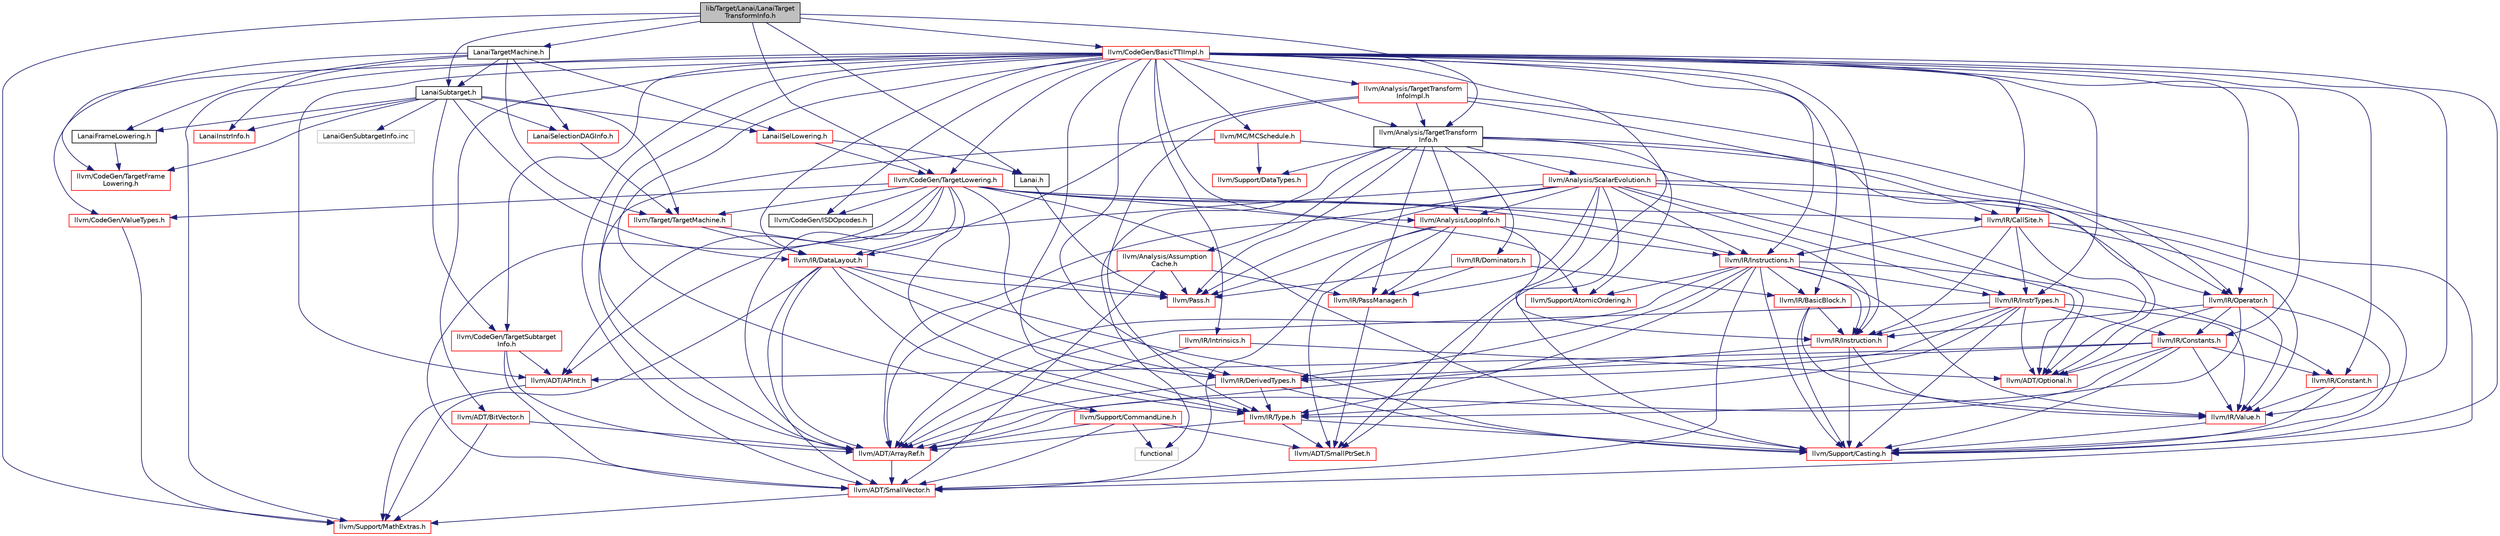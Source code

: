 digraph "lib/Target/Lanai/LanaiTargetTransformInfo.h"
{
 // LATEX_PDF_SIZE
  bgcolor="transparent";
  edge [fontname="Helvetica",fontsize="10",labelfontname="Helvetica",labelfontsize="10"];
  node [fontname="Helvetica",fontsize="10",shape="box"];
  Node1 [label="lib/Target/Lanai/LanaiTarget\lTransformInfo.h",height=0.2,width=0.4,color="black", fillcolor="grey75", style="filled", fontcolor="black",tooltip=" "];
  Node1 -> Node2 [color="midnightblue",fontsize="10",style="solid",fontname="Helvetica"];
  Node2 [label="Lanai.h",height=0.2,width=0.4,color="black",URL="$Lanai_8h.html",tooltip=" "];
  Node2 -> Node3 [color="midnightblue",fontsize="10",style="solid",fontname="Helvetica"];
  Node3 [label="llvm/Pass.h",height=0.2,width=0.4,color="red",URL="$Pass_8h.html",tooltip=" "];
  Node1 -> Node71 [color="midnightblue",fontsize="10",style="solid",fontname="Helvetica"];
  Node71 [label="LanaiSubtarget.h",height=0.2,width=0.4,color="black",URL="$LanaiSubtarget_8h.html",tooltip=" "];
  Node71 -> Node72 [color="midnightblue",fontsize="10",style="solid",fontname="Helvetica"];
  Node72 [label="LanaiFrameLowering.h",height=0.2,width=0.4,color="black",URL="$LanaiFrameLowering_8h.html",tooltip=" "];
  Node72 -> Node73 [color="midnightblue",fontsize="10",style="solid",fontname="Helvetica"];
  Node73 [label="llvm/CodeGen/TargetFrame\lLowering.h",height=0.2,width=0.4,color="red",URL="$TargetFrameLowering_8h.html",tooltip=" "];
  Node71 -> Node197 [color="midnightblue",fontsize="10",style="solid",fontname="Helvetica"];
  Node197 [label="LanaiISelLowering.h",height=0.2,width=0.4,color="red",URL="$LanaiISelLowering_8h.html",tooltip=" "];
  Node197 -> Node2 [color="midnightblue",fontsize="10",style="solid",fontname="Helvetica"];
  Node197 -> Node223 [color="midnightblue",fontsize="10",style="solid",fontname="Helvetica"];
  Node223 [label="llvm/CodeGen/TargetLowering.h",height=0.2,width=0.4,color="red",URL="$TargetLowering_8h.html",tooltip="This file describes how to lower LLVM code to machine code."];
  Node223 -> Node123 [color="midnightblue",fontsize="10",style="solid",fontname="Helvetica"];
  Node123 [label="llvm/ADT/APInt.h",height=0.2,width=0.4,color="red",URL="$APInt_8h.html",tooltip="This file implements a class to represent arbitrary precision integral constant values and operations..."];
  Node123 -> Node22 [color="midnightblue",fontsize="10",style="solid",fontname="Helvetica"];
  Node22 [label="llvm/Support/MathExtras.h",height=0.2,width=0.4,color="red",URL="$MathExtras_8h.html",tooltip=" "];
  Node223 -> Node52 [color="midnightblue",fontsize="10",style="solid",fontname="Helvetica"];
  Node52 [label="llvm/ADT/ArrayRef.h",height=0.2,width=0.4,color="red",URL="$ArrayRef_8h.html",tooltip=" "];
  Node52 -> Node17 [color="midnightblue",fontsize="10",style="solid",fontname="Helvetica"];
  Node17 [label="llvm/ADT/SmallVector.h",height=0.2,width=0.4,color="red",URL="$SmallVector_8h.html",tooltip=" "];
  Node17 -> Node22 [color="midnightblue",fontsize="10",style="solid",fontname="Helvetica"];
  Node223 -> Node17 [color="midnightblue",fontsize="10",style="solid",fontname="Helvetica"];
  Node223 -> Node214 [color="midnightblue",fontsize="10",style="solid",fontname="Helvetica"];
  Node214 [label="llvm/CodeGen/ISDOpcodes.h",height=0.2,width=0.4,color="black",URL="$ISDOpcodes_8h.html",tooltip=" "];
  Node223 -> Node220 [color="midnightblue",fontsize="10",style="solid",fontname="Helvetica"];
  Node220 [label="llvm/CodeGen/ValueTypes.h",height=0.2,width=0.4,color="red",URL="$ValueTypes_8h.html",tooltip=" "];
  Node220 -> Node22 [color="midnightblue",fontsize="10",style="solid",fontname="Helvetica"];
  Node223 -> Node138 [color="midnightblue",fontsize="10",style="solid",fontname="Helvetica"];
  Node138 [label="llvm/IR/CallSite.h",height=0.2,width=0.4,color="red",URL="$CallSite_8h.html",tooltip=" "];
  Node138 -> Node6 [color="midnightblue",fontsize="10",style="solid",fontname="Helvetica"];
  Node6 [label="llvm/ADT/Optional.h",height=0.2,width=0.4,color="red",URL="$Optional_8h.html",tooltip=" "];
  Node138 -> Node133 [color="midnightblue",fontsize="10",style="solid",fontname="Helvetica"];
  Node133 [label="llvm/IR/InstrTypes.h",height=0.2,width=0.4,color="red",URL="$InstrTypes_8h.html",tooltip=" "];
  Node133 -> Node52 [color="midnightblue",fontsize="10",style="solid",fontname="Helvetica"];
  Node133 -> Node6 [color="midnightblue",fontsize="10",style="solid",fontname="Helvetica"];
  Node133 -> Node134 [color="midnightblue",fontsize="10",style="solid",fontname="Helvetica"];
  Node134 [label="llvm/IR/Constants.h",height=0.2,width=0.4,color="red",URL="$Constants_8h.html",tooltip="This file contains the declarations for the subclasses of Constant, which represent the different fla..."];
  Node134 -> Node123 [color="midnightblue",fontsize="10",style="solid",fontname="Helvetica"];
  Node134 -> Node52 [color="midnightblue",fontsize="10",style="solid",fontname="Helvetica"];
  Node134 -> Node6 [color="midnightblue",fontsize="10",style="solid",fontname="Helvetica"];
  Node134 -> Node102 [color="midnightblue",fontsize="10",style="solid",fontname="Helvetica"];
  Node102 [label="llvm/IR/Constant.h",height=0.2,width=0.4,color="red",URL="$Constant_8h.html",tooltip=" "];
  Node102 -> Node105 [color="midnightblue",fontsize="10",style="solid",fontname="Helvetica"];
  Node105 [label="llvm/IR/Value.h",height=0.2,width=0.4,color="red",URL="$Value_8h.html",tooltip=" "];
  Node105 -> Node66 [color="midnightblue",fontsize="10",style="solid",fontname="Helvetica"];
  Node66 [label="llvm/Support/Casting.h",height=0.2,width=0.4,color="red",URL="$Casting_8h.html",tooltip=" "];
  Node102 -> Node66 [color="midnightblue",fontsize="10",style="solid",fontname="Helvetica"];
  Node134 -> Node120 [color="midnightblue",fontsize="10",style="solid",fontname="Helvetica"];
  Node120 [label="llvm/IR/DerivedTypes.h",height=0.2,width=0.4,color="red",URL="$DerivedTypes_8h.html",tooltip=" "];
  Node120 -> Node52 [color="midnightblue",fontsize="10",style="solid",fontname="Helvetica"];
  Node120 -> Node121 [color="midnightblue",fontsize="10",style="solid",fontname="Helvetica"];
  Node121 [label="llvm/IR/Type.h",height=0.2,width=0.4,color="red",URL="$Type_8h.html",tooltip=" "];
  Node121 -> Node52 [color="midnightblue",fontsize="10",style="solid",fontname="Helvetica"];
  Node121 -> Node111 [color="midnightblue",fontsize="10",style="solid",fontname="Helvetica"];
  Node111 [label="llvm/ADT/SmallPtrSet.h",height=0.2,width=0.4,color="red",URL="$SmallPtrSet_8h.html",tooltip=" "];
  Node121 -> Node66 [color="midnightblue",fontsize="10",style="solid",fontname="Helvetica"];
  Node120 -> Node66 [color="midnightblue",fontsize="10",style="solid",fontname="Helvetica"];
  Node134 -> Node105 [color="midnightblue",fontsize="10",style="solid",fontname="Helvetica"];
  Node134 -> Node66 [color="midnightblue",fontsize="10",style="solid",fontname="Helvetica"];
  Node133 -> Node120 [color="midnightblue",fontsize="10",style="solid",fontname="Helvetica"];
  Node133 -> Node97 [color="midnightblue",fontsize="10",style="solid",fontname="Helvetica"];
  Node97 [label="llvm/IR/Instruction.h",height=0.2,width=0.4,color="red",URL="$IR_2Instruction_8h.html",tooltip=" "];
  Node97 -> Node52 [color="midnightblue",fontsize="10",style="solid",fontname="Helvetica"];
  Node97 -> Node105 [color="midnightblue",fontsize="10",style="solid",fontname="Helvetica"];
  Node97 -> Node66 [color="midnightblue",fontsize="10",style="solid",fontname="Helvetica"];
  Node133 -> Node121 [color="midnightblue",fontsize="10",style="solid",fontname="Helvetica"];
  Node133 -> Node105 [color="midnightblue",fontsize="10",style="solid",fontname="Helvetica"];
  Node133 -> Node66 [color="midnightblue",fontsize="10",style="solid",fontname="Helvetica"];
  Node138 -> Node97 [color="midnightblue",fontsize="10",style="solid",fontname="Helvetica"];
  Node138 -> Node89 [color="midnightblue",fontsize="10",style="solid",fontname="Helvetica"];
  Node89 [label="llvm/IR/Instructions.h",height=0.2,width=0.4,color="red",URL="$Instructions_8h.html",tooltip=" "];
  Node89 -> Node52 [color="midnightblue",fontsize="10",style="solid",fontname="Helvetica"];
  Node89 -> Node17 [color="midnightblue",fontsize="10",style="solid",fontname="Helvetica"];
  Node89 -> Node96 [color="midnightblue",fontsize="10",style="solid",fontname="Helvetica"];
  Node96 [label="llvm/IR/BasicBlock.h",height=0.2,width=0.4,color="red",URL="$BasicBlock_8h.html",tooltip=" "];
  Node96 -> Node97 [color="midnightblue",fontsize="10",style="solid",fontname="Helvetica"];
  Node96 -> Node105 [color="midnightblue",fontsize="10",style="solid",fontname="Helvetica"];
  Node96 -> Node66 [color="midnightblue",fontsize="10",style="solid",fontname="Helvetica"];
  Node89 -> Node102 [color="midnightblue",fontsize="10",style="solid",fontname="Helvetica"];
  Node89 -> Node120 [color="midnightblue",fontsize="10",style="solid",fontname="Helvetica"];
  Node89 -> Node133 [color="midnightblue",fontsize="10",style="solid",fontname="Helvetica"];
  Node89 -> Node97 [color="midnightblue",fontsize="10",style="solid",fontname="Helvetica"];
  Node89 -> Node121 [color="midnightblue",fontsize="10",style="solid",fontname="Helvetica"];
  Node89 -> Node105 [color="midnightblue",fontsize="10",style="solid",fontname="Helvetica"];
  Node89 -> Node135 [color="midnightblue",fontsize="10",style="solid",fontname="Helvetica"];
  Node135 [label="llvm/Support/AtomicOrdering.h",height=0.2,width=0.4,color="red",URL="$AtomicOrdering_8h.html",tooltip="Atomic ordering constants."];
  Node89 -> Node66 [color="midnightblue",fontsize="10",style="solid",fontname="Helvetica"];
  Node138 -> Node105 [color="midnightblue",fontsize="10",style="solid",fontname="Helvetica"];
  Node138 -> Node66 [color="midnightblue",fontsize="10",style="solid",fontname="Helvetica"];
  Node223 -> Node141 [color="midnightblue",fontsize="10",style="solid",fontname="Helvetica"];
  Node141 [label="llvm/IR/DataLayout.h",height=0.2,width=0.4,color="red",URL="$DataLayout_8h.html",tooltip=" "];
  Node141 -> Node52 [color="midnightblue",fontsize="10",style="solid",fontname="Helvetica"];
  Node141 -> Node17 [color="midnightblue",fontsize="10",style="solid",fontname="Helvetica"];
  Node141 -> Node120 [color="midnightblue",fontsize="10",style="solid",fontname="Helvetica"];
  Node141 -> Node121 [color="midnightblue",fontsize="10",style="solid",fontname="Helvetica"];
  Node141 -> Node3 [color="midnightblue",fontsize="10",style="solid",fontname="Helvetica"];
  Node141 -> Node66 [color="midnightblue",fontsize="10",style="solid",fontname="Helvetica"];
  Node141 -> Node22 [color="midnightblue",fontsize="10",style="solid",fontname="Helvetica"];
  Node223 -> Node120 [color="midnightblue",fontsize="10",style="solid",fontname="Helvetica"];
  Node223 -> Node97 [color="midnightblue",fontsize="10",style="solid",fontname="Helvetica"];
  Node223 -> Node89 [color="midnightblue",fontsize="10",style="solid",fontname="Helvetica"];
  Node223 -> Node121 [color="midnightblue",fontsize="10",style="solid",fontname="Helvetica"];
  Node223 -> Node135 [color="midnightblue",fontsize="10",style="solid",fontname="Helvetica"];
  Node223 -> Node66 [color="midnightblue",fontsize="10",style="solid",fontname="Helvetica"];
  Node223 -> Node230 [color="midnightblue",fontsize="10",style="solid",fontname="Helvetica"];
  Node230 [label="llvm/Target/TargetMachine.h",height=0.2,width=0.4,color="red",URL="$llvm_2Target_2TargetMachine_8h.html",tooltip=" "];
  Node230 -> Node141 [color="midnightblue",fontsize="10",style="solid",fontname="Helvetica"];
  Node230 -> Node3 [color="midnightblue",fontsize="10",style="solid",fontname="Helvetica"];
  Node71 -> Node233 [color="midnightblue",fontsize="10",style="solid",fontname="Helvetica"];
  Node233 [label="LanaiInstrInfo.h",height=0.2,width=0.4,color="red",URL="$LanaiInstrInfo_8h.html",tooltip=" "];
  Node71 -> Node262 [color="midnightblue",fontsize="10",style="solid",fontname="Helvetica"];
  Node262 [label="LanaiSelectionDAGInfo.h",height=0.2,width=0.4,color="red",URL="$LanaiSelectionDAGInfo_8h.html",tooltip=" "];
  Node262 -> Node230 [color="midnightblue",fontsize="10",style="solid",fontname="Helvetica"];
  Node71 -> Node73 [color="midnightblue",fontsize="10",style="solid",fontname="Helvetica"];
  Node71 -> Node244 [color="midnightblue",fontsize="10",style="solid",fontname="Helvetica"];
  Node244 [label="llvm/CodeGen/TargetSubtarget\lInfo.h",height=0.2,width=0.4,color="red",URL="$TargetSubtargetInfo_8h.html",tooltip=" "];
  Node244 -> Node123 [color="midnightblue",fontsize="10",style="solid",fontname="Helvetica"];
  Node244 -> Node52 [color="midnightblue",fontsize="10",style="solid",fontname="Helvetica"];
  Node244 -> Node17 [color="midnightblue",fontsize="10",style="solid",fontname="Helvetica"];
  Node71 -> Node141 [color="midnightblue",fontsize="10",style="solid",fontname="Helvetica"];
  Node71 -> Node230 [color="midnightblue",fontsize="10",style="solid",fontname="Helvetica"];
  Node71 -> Node236 [color="midnightblue",fontsize="10",style="solid",fontname="Helvetica"];
  Node236 [label="LanaiGenSubtargetInfo.inc",height=0.2,width=0.4,color="grey75",tooltip=" "];
  Node1 -> Node264 [color="midnightblue",fontsize="10",style="solid",fontname="Helvetica"];
  Node264 [label="LanaiTargetMachine.h",height=0.2,width=0.4,color="black",URL="$LanaiTargetMachine_8h.html",tooltip=" "];
  Node264 -> Node72 [color="midnightblue",fontsize="10",style="solid",fontname="Helvetica"];
  Node264 -> Node197 [color="midnightblue",fontsize="10",style="solid",fontname="Helvetica"];
  Node264 -> Node233 [color="midnightblue",fontsize="10",style="solid",fontname="Helvetica"];
  Node264 -> Node262 [color="midnightblue",fontsize="10",style="solid",fontname="Helvetica"];
  Node264 -> Node71 [color="midnightblue",fontsize="10",style="solid",fontname="Helvetica"];
  Node264 -> Node73 [color="midnightblue",fontsize="10",style="solid",fontname="Helvetica"];
  Node264 -> Node230 [color="midnightblue",fontsize="10",style="solid",fontname="Helvetica"];
  Node1 -> Node265 [color="midnightblue",fontsize="10",style="solid",fontname="Helvetica"];
  Node265 [label="llvm/Analysis/TargetTransform\lInfo.h",height=0.2,width=0.4,color="black",URL="$TargetTransformInfo_8h.html",tooltip="This pass exposes codegen information to IR-level passes."];
  Node265 -> Node6 [color="midnightblue",fontsize="10",style="solid",fontname="Helvetica"];
  Node265 -> Node221 [color="midnightblue",fontsize="10",style="solid",fontname="Helvetica"];
  Node221 [label="llvm/IR/Operator.h",height=0.2,width=0.4,color="red",URL="$Operator_8h.html",tooltip=" "];
  Node221 -> Node6 [color="midnightblue",fontsize="10",style="solid",fontname="Helvetica"];
  Node221 -> Node134 [color="midnightblue",fontsize="10",style="solid",fontname="Helvetica"];
  Node221 -> Node97 [color="midnightblue",fontsize="10",style="solid",fontname="Helvetica"];
  Node221 -> Node121 [color="midnightblue",fontsize="10",style="solid",fontname="Helvetica"];
  Node221 -> Node105 [color="midnightblue",fontsize="10",style="solid",fontname="Helvetica"];
  Node221 -> Node66 [color="midnightblue",fontsize="10",style="solid",fontname="Helvetica"];
  Node265 -> Node148 [color="midnightblue",fontsize="10",style="solid",fontname="Helvetica"];
  Node148 [label="llvm/IR/PassManager.h",height=0.2,width=0.4,color="red",URL="$PassManager_8h.html",tooltip="This header defines various interfaces for pass management in LLVM."];
  Node148 -> Node111 [color="midnightblue",fontsize="10",style="solid",fontname="Helvetica"];
  Node265 -> Node3 [color="midnightblue",fontsize="10",style="solid",fontname="Helvetica"];
  Node265 -> Node135 [color="midnightblue",fontsize="10",style="solid",fontname="Helvetica"];
  Node265 -> Node24 [color="midnightblue",fontsize="10",style="solid",fontname="Helvetica"];
  Node24 [label="llvm/Support/DataTypes.h",height=0.2,width=0.4,color="red",URL="$llvm_2Support_2DataTypes_8h.html",tooltip=" "];
  Node265 -> Node208 [color="midnightblue",fontsize="10",style="solid",fontname="Helvetica"];
  Node208 [label="llvm/Analysis/LoopInfo.h",height=0.2,width=0.4,color="red",URL="$LoopInfo_8h.html",tooltip=" "];
  Node208 -> Node111 [color="midnightblue",fontsize="10",style="solid",fontname="Helvetica"];
  Node208 -> Node17 [color="midnightblue",fontsize="10",style="solid",fontname="Helvetica"];
  Node208 -> Node97 [color="midnightblue",fontsize="10",style="solid",fontname="Helvetica"];
  Node208 -> Node89 [color="midnightblue",fontsize="10",style="solid",fontname="Helvetica"];
  Node208 -> Node148 [color="midnightblue",fontsize="10",style="solid",fontname="Helvetica"];
  Node208 -> Node3 [color="midnightblue",fontsize="10",style="solid",fontname="Helvetica"];
  Node265 -> Node266 [color="midnightblue",fontsize="10",style="solid",fontname="Helvetica"];
  Node266 [label="llvm/Analysis/ScalarEvolution.h",height=0.2,width=0.4,color="red",URL="$ScalarEvolution_8h.html",tooltip=" "];
  Node266 -> Node123 [color="midnightblue",fontsize="10",style="solid",fontname="Helvetica"];
  Node266 -> Node52 [color="midnightblue",fontsize="10",style="solid",fontname="Helvetica"];
  Node266 -> Node6 [color="midnightblue",fontsize="10",style="solid",fontname="Helvetica"];
  Node266 -> Node111 [color="midnightblue",fontsize="10",style="solid",fontname="Helvetica"];
  Node266 -> Node17 [color="midnightblue",fontsize="10",style="solid",fontname="Helvetica"];
  Node266 -> Node208 [color="midnightblue",fontsize="10",style="solid",fontname="Helvetica"];
  Node266 -> Node133 [color="midnightblue",fontsize="10",style="solid",fontname="Helvetica"];
  Node266 -> Node89 [color="midnightblue",fontsize="10",style="solid",fontname="Helvetica"];
  Node266 -> Node221 [color="midnightblue",fontsize="10",style="solid",fontname="Helvetica"];
  Node266 -> Node148 [color="midnightblue",fontsize="10",style="solid",fontname="Helvetica"];
  Node266 -> Node3 [color="midnightblue",fontsize="10",style="solid",fontname="Helvetica"];
  Node266 -> Node66 [color="midnightblue",fontsize="10",style="solid",fontname="Helvetica"];
  Node265 -> Node268 [color="midnightblue",fontsize="10",style="solid",fontname="Helvetica"];
  Node268 [label="llvm/IR/Dominators.h",height=0.2,width=0.4,color="red",URL="$Dominators_8h.html",tooltip=" "];
  Node268 -> Node96 [color="midnightblue",fontsize="10",style="solid",fontname="Helvetica"];
  Node268 -> Node148 [color="midnightblue",fontsize="10",style="solid",fontname="Helvetica"];
  Node268 -> Node3 [color="midnightblue",fontsize="10",style="solid",fontname="Helvetica"];
  Node265 -> Node272 [color="midnightblue",fontsize="10",style="solid",fontname="Helvetica"];
  Node272 [label="llvm/Analysis/Assumption\lCache.h",height=0.2,width=0.4,color="red",URL="$AssumptionCache_8h.html",tooltip=" "];
  Node272 -> Node52 [color="midnightblue",fontsize="10",style="solid",fontname="Helvetica"];
  Node272 -> Node17 [color="midnightblue",fontsize="10",style="solid",fontname="Helvetica"];
  Node272 -> Node148 [color="midnightblue",fontsize="10",style="solid",fontname="Helvetica"];
  Node272 -> Node3 [color="midnightblue",fontsize="10",style="solid",fontname="Helvetica"];
  Node265 -> Node42 [color="midnightblue",fontsize="10",style="solid",fontname="Helvetica"];
  Node42 [label="functional",height=0.2,width=0.4,color="grey75",tooltip=" "];
  Node1 -> Node273 [color="midnightblue",fontsize="10",style="solid",fontname="Helvetica"];
  Node273 [label="llvm/CodeGen/BasicTTIImpl.h",height=0.2,width=0.4,color="red",URL="$BasicTTIImpl_8h.html",tooltip="This file provides a helper that implements much of the TTI interface in terms of the target-independ..."];
  Node273 -> Node123 [color="midnightblue",fontsize="10",style="solid",fontname="Helvetica"];
  Node273 -> Node52 [color="midnightblue",fontsize="10",style="solid",fontname="Helvetica"];
  Node273 -> Node212 [color="midnightblue",fontsize="10",style="solid",fontname="Helvetica"];
  Node212 [label="llvm/ADT/BitVector.h",height=0.2,width=0.4,color="red",URL="$BitVector_8h.html",tooltip=" "];
  Node212 -> Node52 [color="midnightblue",fontsize="10",style="solid",fontname="Helvetica"];
  Node212 -> Node22 [color="midnightblue",fontsize="10",style="solid",fontname="Helvetica"];
  Node273 -> Node111 [color="midnightblue",fontsize="10",style="solid",fontname="Helvetica"];
  Node273 -> Node17 [color="midnightblue",fontsize="10",style="solid",fontname="Helvetica"];
  Node273 -> Node208 [color="midnightblue",fontsize="10",style="solid",fontname="Helvetica"];
  Node273 -> Node265 [color="midnightblue",fontsize="10",style="solid",fontname="Helvetica"];
  Node273 -> Node274 [color="midnightblue",fontsize="10",style="solid",fontname="Helvetica"];
  Node274 [label="llvm/Analysis/TargetTransform\lInfoImpl.h",height=0.2,width=0.4,color="red",URL="$TargetTransformInfoImpl_8h.html",tooltip="This file provides helpers for the implementation of a TargetTransformInfo-conforming class."];
  Node274 -> Node265 [color="midnightblue",fontsize="10",style="solid",fontname="Helvetica"];
  Node274 -> Node138 [color="midnightblue",fontsize="10",style="solid",fontname="Helvetica"];
  Node274 -> Node141 [color="midnightblue",fontsize="10",style="solid",fontname="Helvetica"];
  Node274 -> Node221 [color="midnightblue",fontsize="10",style="solid",fontname="Helvetica"];
  Node274 -> Node121 [color="midnightblue",fontsize="10",style="solid",fontname="Helvetica"];
  Node273 -> Node214 [color="midnightblue",fontsize="10",style="solid",fontname="Helvetica"];
  Node273 -> Node223 [color="midnightblue",fontsize="10",style="solid",fontname="Helvetica"];
  Node273 -> Node244 [color="midnightblue",fontsize="10",style="solid",fontname="Helvetica"];
  Node273 -> Node220 [color="midnightblue",fontsize="10",style="solid",fontname="Helvetica"];
  Node273 -> Node96 [color="midnightblue",fontsize="10",style="solid",fontname="Helvetica"];
  Node273 -> Node138 [color="midnightblue",fontsize="10",style="solid",fontname="Helvetica"];
  Node273 -> Node102 [color="midnightblue",fontsize="10",style="solid",fontname="Helvetica"];
  Node273 -> Node134 [color="midnightblue",fontsize="10",style="solid",fontname="Helvetica"];
  Node273 -> Node141 [color="midnightblue",fontsize="10",style="solid",fontname="Helvetica"];
  Node273 -> Node120 [color="midnightblue",fontsize="10",style="solid",fontname="Helvetica"];
  Node273 -> Node133 [color="midnightblue",fontsize="10",style="solid",fontname="Helvetica"];
  Node273 -> Node97 [color="midnightblue",fontsize="10",style="solid",fontname="Helvetica"];
  Node273 -> Node89 [color="midnightblue",fontsize="10",style="solid",fontname="Helvetica"];
  Node273 -> Node167 [color="midnightblue",fontsize="10",style="solid",fontname="Helvetica"];
  Node167 [label="llvm/IR/Intrinsics.h",height=0.2,width=0.4,color="red",URL="$Intrinsics_8h.html",tooltip=" "];
  Node167 -> Node52 [color="midnightblue",fontsize="10",style="solid",fontname="Helvetica"];
  Node167 -> Node6 [color="midnightblue",fontsize="10",style="solid",fontname="Helvetica"];
  Node273 -> Node221 [color="midnightblue",fontsize="10",style="solid",fontname="Helvetica"];
  Node273 -> Node121 [color="midnightblue",fontsize="10",style="solid",fontname="Helvetica"];
  Node273 -> Node105 [color="midnightblue",fontsize="10",style="solid",fontname="Helvetica"];
  Node273 -> Node252 [color="midnightblue",fontsize="10",style="solid",fontname="Helvetica"];
  Node252 [label="llvm/MC/MCSchedule.h",height=0.2,width=0.4,color="red",URL="$MCSchedule_8h.html",tooltip=" "];
  Node252 -> Node52 [color="midnightblue",fontsize="10",style="solid",fontname="Helvetica"];
  Node252 -> Node6 [color="midnightblue",fontsize="10",style="solid",fontname="Helvetica"];
  Node252 -> Node24 [color="midnightblue",fontsize="10",style="solid",fontname="Helvetica"];
  Node273 -> Node66 [color="midnightblue",fontsize="10",style="solid",fontname="Helvetica"];
  Node273 -> Node110 [color="midnightblue",fontsize="10",style="solid",fontname="Helvetica"];
  Node110 [label="llvm/Support/CommandLine.h",height=0.2,width=0.4,color="red",URL="$CommandLine_8h.html",tooltip=" "];
  Node110 -> Node52 [color="midnightblue",fontsize="10",style="solid",fontname="Helvetica"];
  Node110 -> Node111 [color="midnightblue",fontsize="10",style="solid",fontname="Helvetica"];
  Node110 -> Node17 [color="midnightblue",fontsize="10",style="solid",fontname="Helvetica"];
  Node110 -> Node42 [color="midnightblue",fontsize="10",style="solid",fontname="Helvetica"];
  Node273 -> Node22 [color="midnightblue",fontsize="10",style="solid",fontname="Helvetica"];
  Node1 -> Node223 [color="midnightblue",fontsize="10",style="solid",fontname="Helvetica"];
  Node1 -> Node22 [color="midnightblue",fontsize="10",style="solid",fontname="Helvetica"];
}
